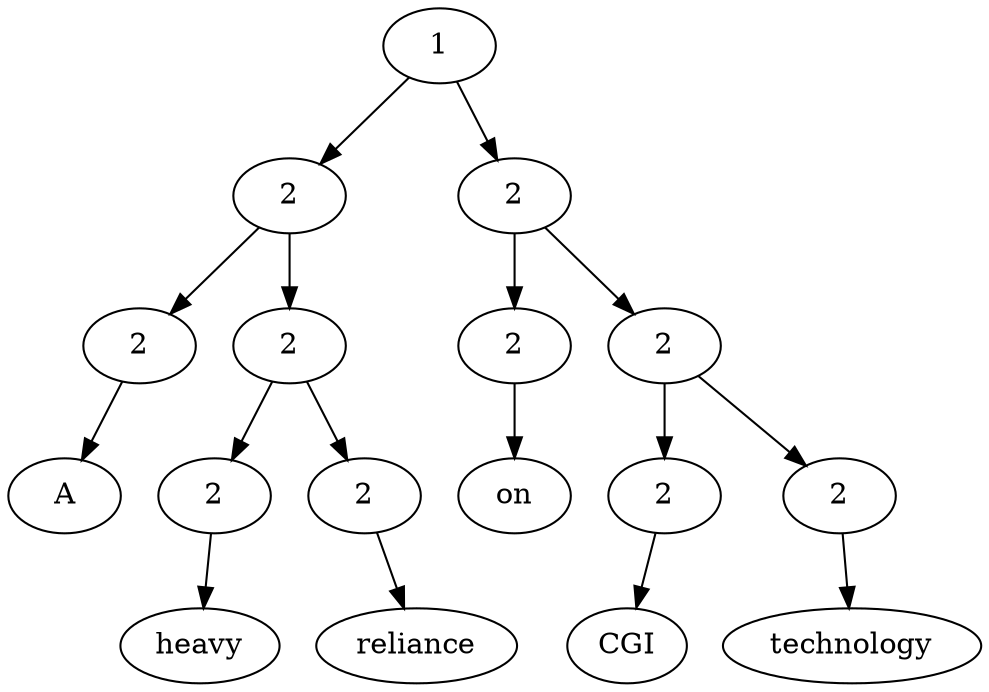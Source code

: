 digraph G{Node0 [label="1"]
Node0 -> Node1
Node0 -> Node9
Node1 [label="2"]
Node1 -> Node2
Node1 -> Node4
Node9 [label="2"]
Node9 -> Node10
Node9 -> Node12
Node2 [label="2"]
Node2 -> Node3
Node4 [label="2"]
Node4 -> Node5
Node4 -> Node7
Node10 [label="2"]
Node10 -> Node11
Node12 [label="2"]
Node12 -> Node13
Node12 -> Node15
Node3 [label="A"]
Node5 [label="2"]
Node5 -> Node6
Node7 [label="2"]
Node7 -> Node8
Node11 [label="on"]
Node13 [label="2"]
Node13 -> Node14
Node15 [label="2"]
Node15 -> Node16
Node6 [label="heavy"]
Node8 [label="reliance"]
Node14 [label="CGI"]
Node16 [label="technology"]
}
